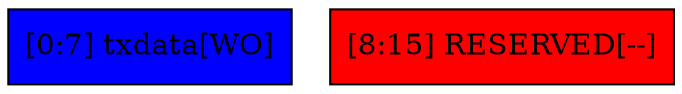 digraph txdata{
node [shape = "record" 
 style="filled" ];
node0 [ label = "[0:7] txdata[WO]"
 fillcolor = "blue"];
node1 [ label = "[8:15] RESERVED[--]"
 fillcolor = "red"];
}